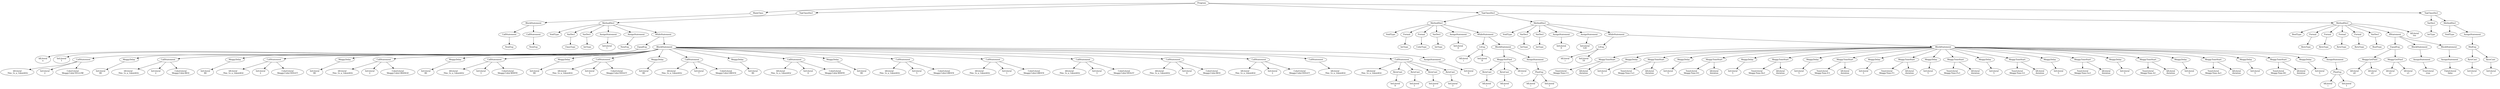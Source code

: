 digraph ASTGraph {
0 [ label="Program" ];
1 [ label="MainClass" ];
0 -> 1
2 [ label="BlockStatement" ];
1 -> 2
3 [ label="CallStatement" ];
2 -> 3
4 [ label="NewExp" ];
3 -> 4
5 [ label="CallStatement" ];
2 -> 5
6 [ label="NewExp" ];
5 -> 6
7 [ label="TopClassDecl" ];
0 -> 7
8 [ label="MethodDecl" ];
7 -> 8
9 [ label="VoidType" ];
8 -> 9
10 [ label="VarDecl" ];
8 -> 10
11 [ label="ClassType" ];
10 -> 11
12 [ label="VarDecl" ];
8 -> 12
13 [ label="IntType" ];
12 -> 13
14 [ label="AssignStatement" ];
8 -> 14
15 [ label="IntLiteral\n1" ];
14 -> 15
16 [ label="AssignStatement" ];
8 -> 16
17 [ label="NewExp" ];
16 -> 17
18 [ label="WhileStatement" ];
8 -> 18
19 [ label="EqualExp" ];
18 -> 19
20 [ label="IdLiteral\na" ];
19 -> 20
21 [ label="IntLiteral\n1" ];
19 -> 21
22 [ label="BlockStatement" ];
18 -> 22
23 [ label="CallStatement" ];
22 -> 23
24 [ label="IdLiteral\n_This_1s_a_1dentifi3r" ];
23 -> 24
25 [ label="IntLiteral\n2" ];
23 -> 25
26 [ label="ColorLiteral\nMeggy.Color.YELLOW" ];
23 -> 26
27 [ label="MeggyDelay" ];
22 -> 27
28 [ label="IntLiteral\n80" ];
27 -> 28
29 [ label="CallStatement" ];
22 -> 29
30 [ label="IdLiteral\n_This_1s_a_1dentifi3r" ];
29 -> 30
31 [ label="IntLiteral\n2" ];
29 -> 31
32 [ label="ColorLiteral\nMeggy.Color.RED" ];
29 -> 32
33 [ label="MeggyDelay" ];
22 -> 33
34 [ label="IntLiteral\n80" ];
33 -> 34
35 [ label="CallStatement" ];
22 -> 35
36 [ label="IdLiteral\n_This_1s_a_1dentifi3r" ];
35 -> 36
37 [ label="IntLiteral\n2" ];
35 -> 37
38 [ label="ColorLiteral\nMeggy.Color.VIOLET" ];
35 -> 38
39 [ label="MeggyDelay" ];
22 -> 39
40 [ label="IntLiteral\n80" ];
39 -> 40
41 [ label="CallStatement" ];
22 -> 41
42 [ label="IdLiteral\n_This_1s_a_1dentifi3r" ];
41 -> 42
43 [ label="IntLiteral\n2" ];
41 -> 43
44 [ label="ColorLiteral\nMeggy.Color.ORANGE" ];
41 -> 44
45 [ label="MeggyDelay" ];
22 -> 45
46 [ label="IntLiteral\n80" ];
45 -> 46
47 [ label="CallStatement" ];
22 -> 47
48 [ label="IdLiteral\n_This_1s_a_1dentifi3r" ];
47 -> 48
49 [ label="IntLiteral\n3" ];
47 -> 49
50 [ label="ColorLiteral\nMeggy.Color.WHITE" ];
47 -> 50
51 [ label="MeggyDelay" ];
22 -> 51
52 [ label="IntLiteral\n80" ];
51 -> 52
53 [ label="CallStatement" ];
22 -> 53
54 [ label="IdLiteral\n_This_1s_a_1dentifi3r" ];
53 -> 54
55 [ label="IntLiteral\n5" ];
53 -> 55
56 [ label="ColorLiteral\nMeggy.Color.VIOLET" ];
53 -> 56
57 [ label="MeggyDelay" ];
22 -> 57
58 [ label="IntLiteral\n80" ];
57 -> 58
59 [ label="CallStatement" ];
22 -> 59
60 [ label="IdLiteral\n_This_1s_a_1dentifi3r" ];
59 -> 60
61 [ label="IntLiteral\n7" ];
59 -> 61
62 [ label="ColorLiteral\nMeggy.Color.GREEN" ];
59 -> 62
63 [ label="MeggyDelay" ];
22 -> 63
64 [ label="IntLiteral\n80" ];
63 -> 64
65 [ label="CallStatement" ];
22 -> 65
66 [ label="IdLiteral\n_This_1s_a_1dentifi3r" ];
65 -> 66
67 [ label="IntLiteral\n4" ];
65 -> 67
68 [ label="ColorLiteral\nMeggy.Color.WHITE" ];
65 -> 68
69 [ label="MeggyDelay" ];
22 -> 69
70 [ label="IntLiteral\n80" ];
69 -> 70
71 [ label="CallStatement" ];
22 -> 71
72 [ label="IdLiteral\n_This_1s_a_1dentifi3r" ];
71 -> 72
73 [ label="IntLiteral\n5" ];
71 -> 73
74 [ label="ColorLiteral\nMeggy.Color.GREEN" ];
71 -> 74
75 [ label="CallStatement" ];
22 -> 75
76 [ label="IdLiteral\n_This_1s_a_1dentifi3r" ];
75 -> 76
77 [ label="IntLiteral\n1" ];
75 -> 77
78 [ label="ColorLiteral\nMeggy.Color.GREEN" ];
75 -> 78
79 [ label="CallStatement" ];
22 -> 79
80 [ label="IdLiteral\n_This_1s_a_1dentifi3r" ];
79 -> 80
81 [ label="IntLiteral\n3" ];
79 -> 81
82 [ label="ColorLiteral\nMeggy.Color.VIOLET" ];
79 -> 82
83 [ label="CallStatement" ];
22 -> 83
84 [ label="IdLiteral\n_This_1s_a_1dentifi3r" ];
83 -> 84
85 [ label="IntLiteral\n6" ];
83 -> 85
86 [ label="ColorLiteral\nMeggy.Color.RED" ];
83 -> 86
87 [ label="CallStatement" ];
22 -> 87
88 [ label="IdLiteral\n_This_1s_a_1dentifi3r" ];
87 -> 88
89 [ label="IntLiteral\n2" ];
87 -> 89
90 [ label="ColorLiteral\nMeggy.Color.VIOLET" ];
87 -> 90
91 [ label="CallStatement" ];
22 -> 91
92 [ label="IdLiteral\n_This_1s_a_1dentifi3r" ];
91 -> 92
93 [ label="CallStatement" ];
22 -> 93
94 [ label="IdLiteral\n_This_1s_a_1dentifi3r" ];
93 -> 94
95 [ label="ByteCast" ];
93 -> 95
96 [ label="IntLiteral\n0" ];
95 -> 96
97 [ label="ByteCast" ];
93 -> 97
98 [ label="IntLiteral\n1" ];
97 -> 98
99 [ label="ByteCast" ];
93 -> 99
100 [ label="IntLiteral\n2" ];
99 -> 100
101 [ label="ByteCast" ];
93 -> 101
102 [ label="IntLiteral\n3" ];
101 -> 102
103 [ label="AssignStatement" ];
22 -> 103
104 [ label="IntLiteral\n0" ];
103 -> 104
105 [ label="TopClassDecl" ];
0 -> 105
106 [ label="MethodDecl" ];
105 -> 106
107 [ label="VoidType" ];
106 -> 107
108 [ label="Formal" ];
106 -> 108
109 [ label="IntType" ];
108 -> 109
110 [ label="Formal" ];
106 -> 110
111 [ label="ColorType" ];
110 -> 111
112 [ label="VarDecl" ];
106 -> 112
113 [ label="IntType" ];
112 -> 113
114 [ label="AssignStatement" ];
106 -> 114
115 [ label="IntLiteral\n0" ];
114 -> 115
116 [ label="WhileStatement" ];
106 -> 116
117 [ label="LtExp" ];
116 -> 117
118 [ label="IdLiteral\ni" ];
117 -> 118
119 [ label="IntLiteral\n8" ];
117 -> 119
120 [ label="BlockStatement" ];
116 -> 120
121 [ label="MeggySetPixel" ];
120 -> 121
122 [ label="ByteCast" ];
121 -> 122
123 [ label="IdLiteral\ni" ];
122 -> 123
124 [ label="ByteCast" ];
121 -> 124
125 [ label="IdLiteral\nl" ];
124 -> 125
126 [ label="IdLiteral\nc" ];
121 -> 126
127 [ label="AssignStatement" ];
120 -> 127
128 [ label="PlusExp" ];
127 -> 128
129 [ label="IdLiteral\ni" ];
128 -> 129
130 [ label="IntLiteral\n1" ];
128 -> 130
131 [ label="MethodDecl" ];
105 -> 131
132 [ label="VoidType" ];
131 -> 132
133 [ label="VarDecl" ];
131 -> 133
134 [ label="IntType" ];
133 -> 134
135 [ label="VarDecl" ];
131 -> 135
136 [ label="IntType" ];
135 -> 136
137 [ label="AssignStatement" ];
131 -> 137
138 [ label="IntLiteral\n0" ];
137 -> 138
139 [ label="AssignStatement" ];
131 -> 139
140 [ label="IntLiteral\n120" ];
139 -> 140
141 [ label="WhileStatement" ];
131 -> 141
142 [ label="LtExp" ];
141 -> 142
143 [ label="IdLiteral\ni" ];
142 -> 143
144 [ label="IntLiteral\n10" ];
142 -> 144
145 [ label="BlockStatement" ];
141 -> 145
146 [ label="MeggyToneStart" ];
145 -> 146
147 [ label="ToneLiteral\nMeggy.Tone.C3" ];
146 -> 147
148 [ label="IdLiteral\nduration" ];
146 -> 148
149 [ label="MeggyDelay" ];
145 -> 149
150 [ label="IntLiteral\n5" ];
149 -> 150
151 [ label="MeggyToneStart" ];
145 -> 151
152 [ label="ToneLiteral\nMeggy.Tone.Cs3" ];
151 -> 152
153 [ label="IdLiteral\nduration" ];
151 -> 153
154 [ label="MeggyDelay" ];
145 -> 154
155 [ label="IntLiteral\n5" ];
154 -> 155
156 [ label="MeggyToneStart" ];
145 -> 156
157 [ label="ToneLiteral\nMeggy.Tone.D3" ];
156 -> 157
158 [ label="IdLiteral\nduration" ];
156 -> 158
159 [ label="MeggyDelay" ];
145 -> 159
160 [ label="IntLiteral\n5" ];
159 -> 160
161 [ label="MeggyToneStart" ];
145 -> 161
162 [ label="ToneLiteral\nMeggy.Tone.Ds3" ];
161 -> 162
163 [ label="IdLiteral\nduration" ];
161 -> 163
164 [ label="MeggyDelay" ];
145 -> 164
165 [ label="IntLiteral\n5" ];
164 -> 165
166 [ label="MeggyToneStart" ];
145 -> 166
167 [ label="ToneLiteral\nMeggy.Tone.E3" ];
166 -> 167
168 [ label="IdLiteral\nduration" ];
166 -> 168
169 [ label="MeggyDelay" ];
145 -> 169
170 [ label="IntLiteral\n5" ];
169 -> 170
171 [ label="MeggyToneStart" ];
145 -> 171
172 [ label="ToneLiteral\nMeggy.Tone.F3" ];
171 -> 172
173 [ label="IdLiteral\nduration" ];
171 -> 173
174 [ label="MeggyDelay" ];
145 -> 174
175 [ label="IntLiteral\n5" ];
174 -> 175
176 [ label="MeggyToneStart" ];
145 -> 176
177 [ label="ToneLiteral\nMeggy.Tone.Fs3" ];
176 -> 177
178 [ label="IdLiteral\nduration" ];
176 -> 178
179 [ label="MeggyDelay" ];
145 -> 179
180 [ label="IntLiteral\n5" ];
179 -> 180
181 [ label="MeggyToneStart" ];
145 -> 181
182 [ label="ToneLiteral\nMeggy.Tone.G3" ];
181 -> 182
183 [ label="IdLiteral\nduration" ];
181 -> 183
184 [ label="MeggyDelay" ];
145 -> 184
185 [ label="IntLiteral\n5" ];
184 -> 185
186 [ label="MeggyToneStart" ];
145 -> 186
187 [ label="ToneLiteral\nMeggy.Tone.Gs3" ];
186 -> 187
188 [ label="IdLiteral\nduration" ];
186 -> 188
189 [ label="MeggyDelay" ];
145 -> 189
190 [ label="IntLiteral\n5" ];
189 -> 190
191 [ label="MeggyToneStart" ];
145 -> 191
192 [ label="ToneLiteral\nMeggy.Tone.A3" ];
191 -> 192
193 [ label="IdLiteral\nduration" ];
191 -> 193
194 [ label="MeggyDelay" ];
145 -> 194
195 [ label="IntLiteral\n5" ];
194 -> 195
196 [ label="MeggyToneStart" ];
145 -> 196
197 [ label="ToneLiteral\nMeggy.Tone.As3" ];
196 -> 197
198 [ label="IdLiteral\nduration" ];
196 -> 198
199 [ label="MeggyDelay" ];
145 -> 199
200 [ label="IntLiteral\n5" ];
199 -> 200
201 [ label="MeggyToneStart" ];
145 -> 201
202 [ label="ToneLiteral\nMeggy.Tone.B3" ];
201 -> 202
203 [ label="IdLiteral\nduration" ];
201 -> 203
204 [ label="MeggyDelay" ];
145 -> 204
205 [ label="IntLiteral\n5" ];
204 -> 205
206 [ label="AssignStatement" ];
145 -> 206
207 [ label="PlusExp" ];
206 -> 207
208 [ label="IdLiteral\ni" ];
207 -> 208
209 [ label="IntLiteral\n1" ];
207 -> 209
210 [ label="MethodDecl" ];
105 -> 210
211 [ label="BoolType" ];
210 -> 211
212 [ label="Formal" ];
210 -> 212
213 [ label="ByteType" ];
212 -> 213
214 [ label="Formal" ];
210 -> 214
215 [ label="ByteType" ];
214 -> 215
216 [ label="Formal" ];
210 -> 216
217 [ label="ByteType" ];
216 -> 217
218 [ label="Formal" ];
210 -> 218
219 [ label="ByteType" ];
218 -> 219
220 [ label="VarDecl" ];
210 -> 220
221 [ label="BoolType" ];
220 -> 221
222 [ label="IfStatement" ];
210 -> 222
223 [ label="EqualExp" ];
222 -> 223
224 [ label="MeggyGetPixel" ];
223 -> 224
225 [ label="IdLiteral\nx0" ];
224 -> 225
226 [ label="IdLiteral\ny0" ];
224 -> 226
227 [ label="MeggyGetPixel" ];
223 -> 227
228 [ label="IdLiteral\nx1" ];
227 -> 228
229 [ label="IdLiteral\ny1" ];
227 -> 229
230 [ label="BlockStatement" ];
222 -> 230
231 [ label="AssignStatement" ];
230 -> 231
232 [ label="TrueLiteral\ntrue" ];
231 -> 232
233 [ label="BlockStatement" ];
222 -> 233
234 [ label="AssignStatement" ];
233 -> 234
235 [ label="FalseLiteral\nfalse" ];
234 -> 235
236 [ label="IdLiteral\nres" ];
210 -> 236
237 [ label="TopClassDecl" ];
0 -> 237
238 [ label="VarDecl" ];
237 -> 238
239 [ label="IntType" ];
238 -> 239
240 [ label="MethodDecl" ];
237 -> 240
241 [ label="VoidType" ];
240 -> 241
242 [ label="AssignStatement" ];
240 -> 242
243 [ label="MulExp" ];
242 -> 243
244 [ label="ByteCast" ];
243 -> 244
245 [ label="IntLiteral\n1" ];
244 -> 245
246 [ label="ByteCast" ];
243 -> 246
247 [ label="IntLiteral\n2" ];
246 -> 247
}

